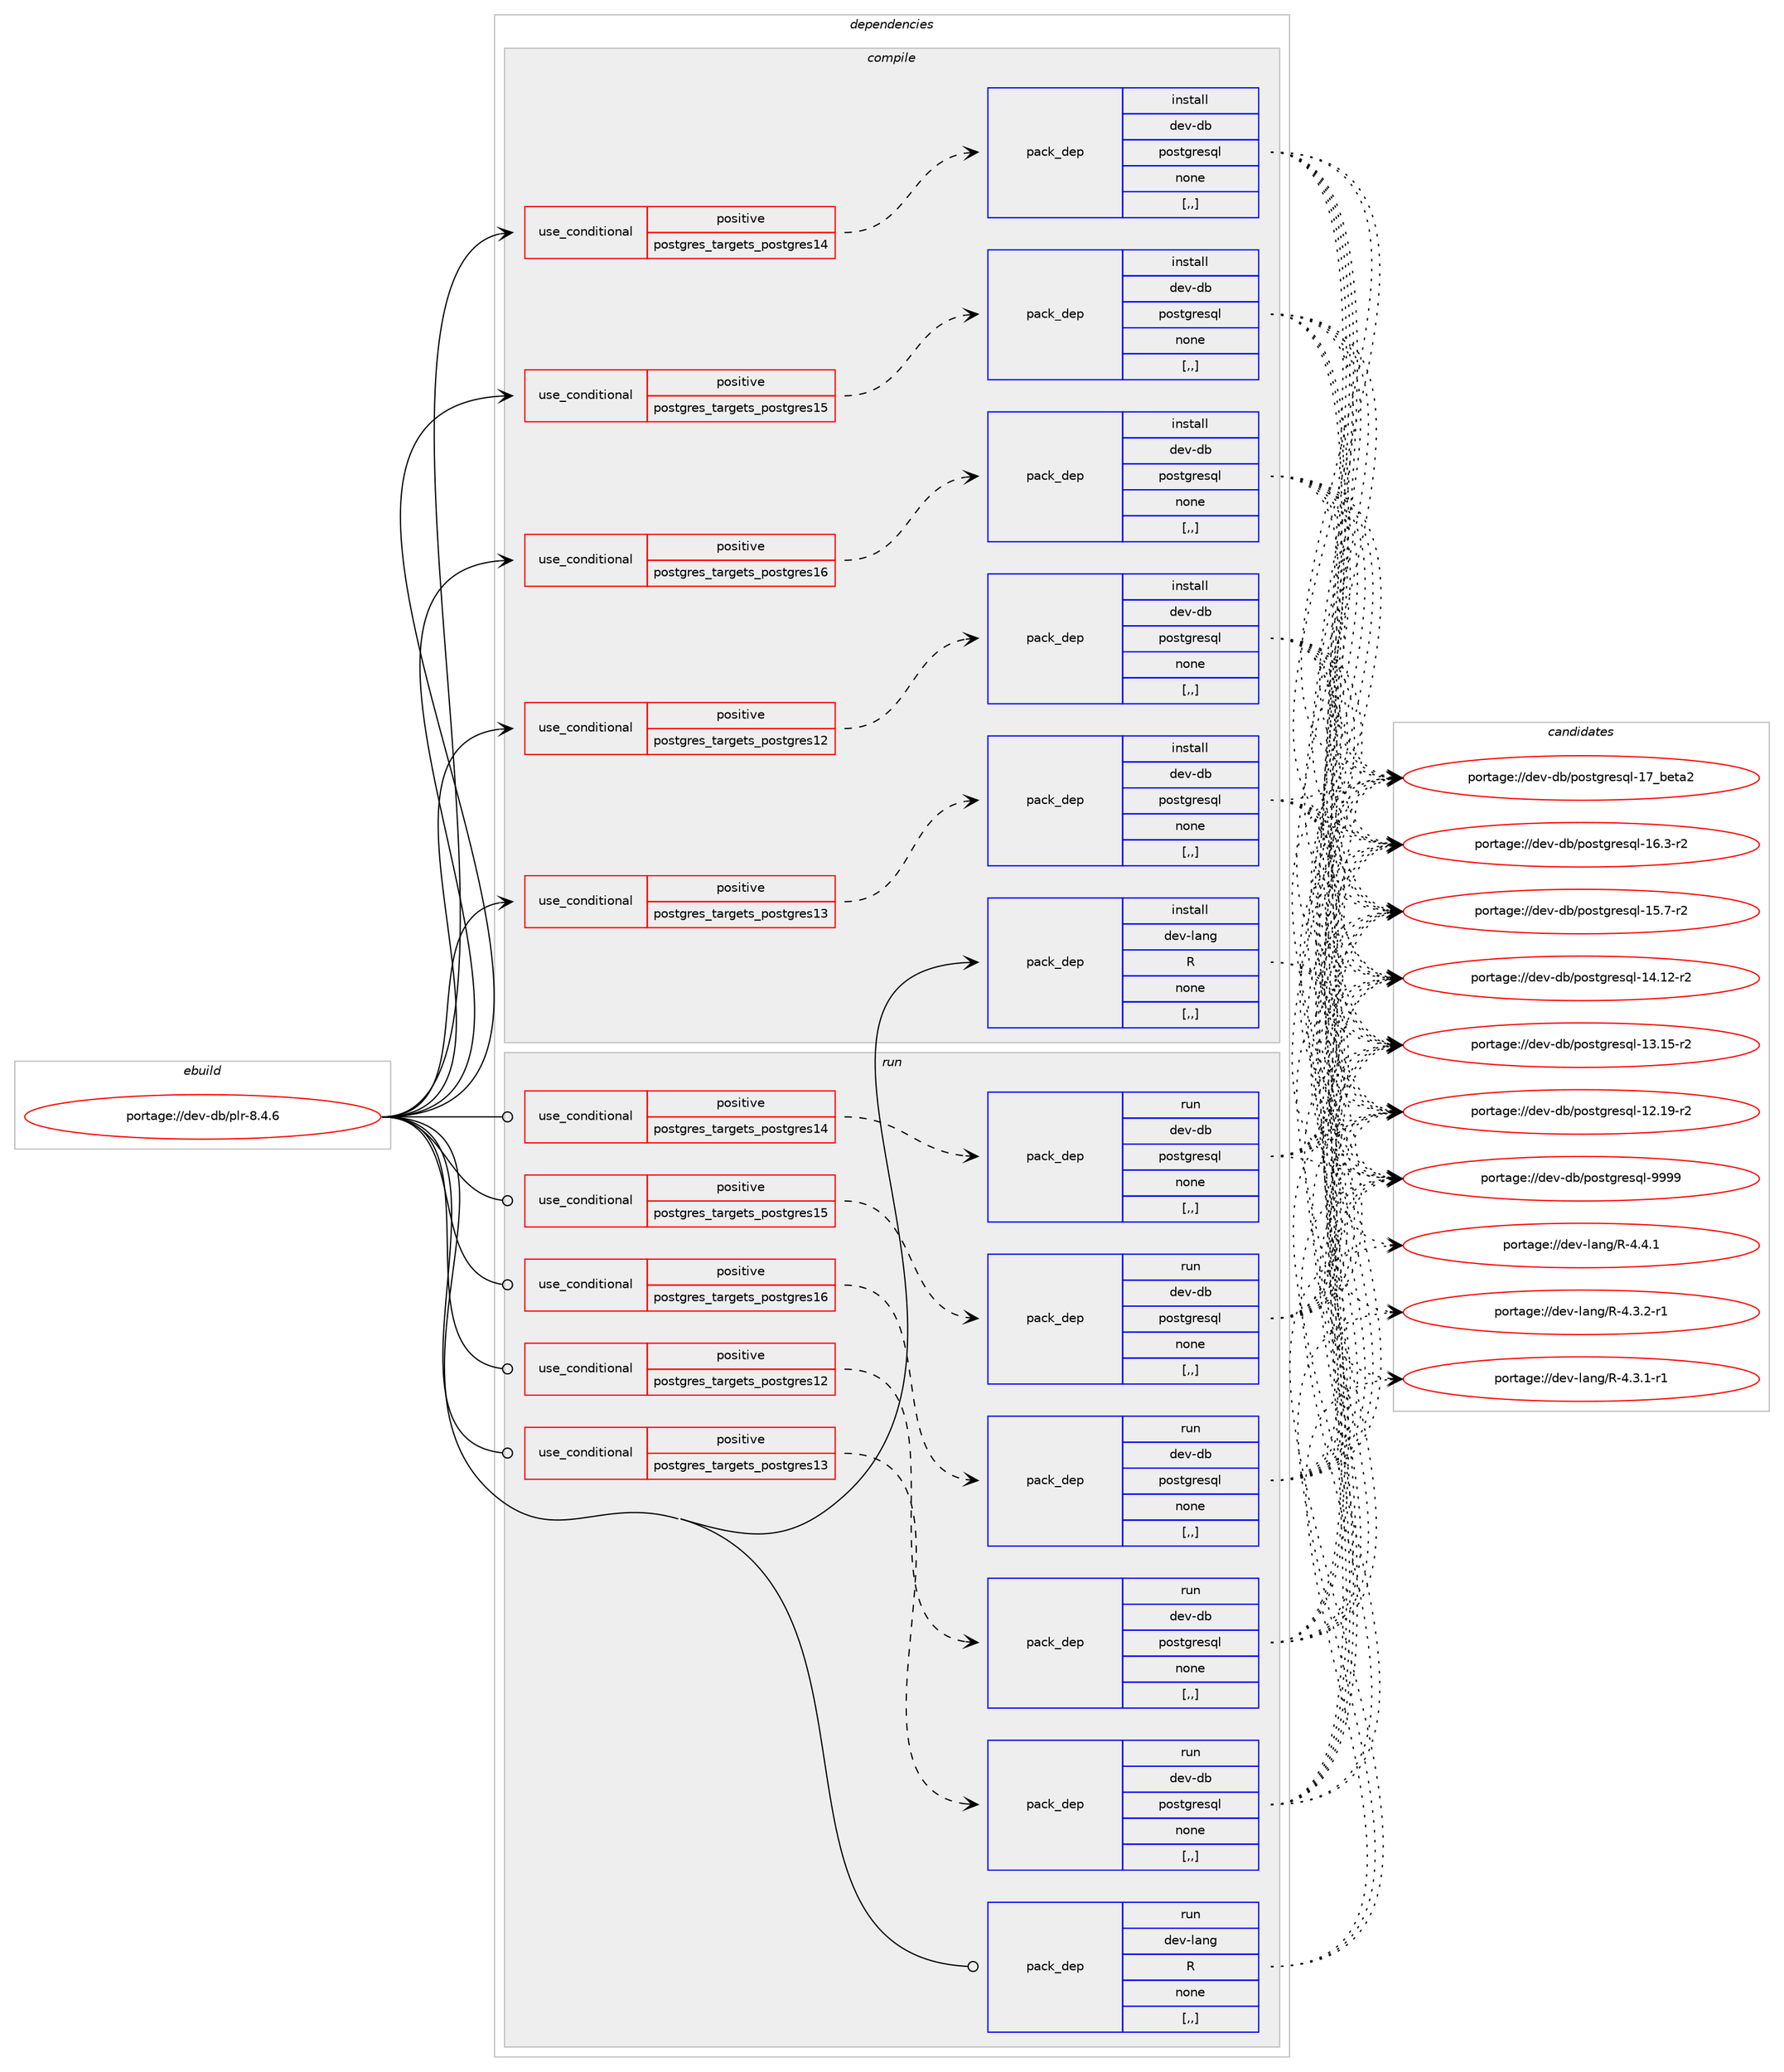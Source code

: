 digraph prolog {

# *************
# Graph options
# *************

newrank=true;
concentrate=true;
compound=true;
graph [rankdir=LR,fontname=Helvetica,fontsize=10,ranksep=1.5];#, ranksep=2.5, nodesep=0.2];
edge  [arrowhead=vee];
node  [fontname=Helvetica,fontsize=10];

# **********
# The ebuild
# **********

subgraph cluster_leftcol {
color=gray;
label=<<i>ebuild</i>>;
id [label="portage://dev-db/plr-8.4.6", color=red, width=4, href="../dev-db/plr-8.4.6.svg"];
}

# ****************
# The dependencies
# ****************

subgraph cluster_midcol {
color=gray;
label=<<i>dependencies</i>>;
subgraph cluster_compile {
fillcolor="#eeeeee";
style=filled;
label=<<i>compile</i>>;
subgraph cond18231 {
dependency69820 [label=<<TABLE BORDER="0" CELLBORDER="1" CELLSPACING="0" CELLPADDING="4"><TR><TD ROWSPAN="3" CELLPADDING="10">use_conditional</TD></TR><TR><TD>positive</TD></TR><TR><TD>postgres_targets_postgres12</TD></TR></TABLE>>, shape=none, color=red];
subgraph pack50639 {
dependency69821 [label=<<TABLE BORDER="0" CELLBORDER="1" CELLSPACING="0" CELLPADDING="4" WIDTH="220"><TR><TD ROWSPAN="6" CELLPADDING="30">pack_dep</TD></TR><TR><TD WIDTH="110">install</TD></TR><TR><TD>dev-db</TD></TR><TR><TD>postgresql</TD></TR><TR><TD>none</TD></TR><TR><TD>[,,]</TD></TR></TABLE>>, shape=none, color=blue];
}
dependency69820:e -> dependency69821:w [weight=20,style="dashed",arrowhead="vee"];
}
id:e -> dependency69820:w [weight=20,style="solid",arrowhead="vee"];
subgraph cond18232 {
dependency69822 [label=<<TABLE BORDER="0" CELLBORDER="1" CELLSPACING="0" CELLPADDING="4"><TR><TD ROWSPAN="3" CELLPADDING="10">use_conditional</TD></TR><TR><TD>positive</TD></TR><TR><TD>postgres_targets_postgres13</TD></TR></TABLE>>, shape=none, color=red];
subgraph pack50640 {
dependency69823 [label=<<TABLE BORDER="0" CELLBORDER="1" CELLSPACING="0" CELLPADDING="4" WIDTH="220"><TR><TD ROWSPAN="6" CELLPADDING="30">pack_dep</TD></TR><TR><TD WIDTH="110">install</TD></TR><TR><TD>dev-db</TD></TR><TR><TD>postgresql</TD></TR><TR><TD>none</TD></TR><TR><TD>[,,]</TD></TR></TABLE>>, shape=none, color=blue];
}
dependency69822:e -> dependency69823:w [weight=20,style="dashed",arrowhead="vee"];
}
id:e -> dependency69822:w [weight=20,style="solid",arrowhead="vee"];
subgraph cond18233 {
dependency69824 [label=<<TABLE BORDER="0" CELLBORDER="1" CELLSPACING="0" CELLPADDING="4"><TR><TD ROWSPAN="3" CELLPADDING="10">use_conditional</TD></TR><TR><TD>positive</TD></TR><TR><TD>postgres_targets_postgres14</TD></TR></TABLE>>, shape=none, color=red];
subgraph pack50641 {
dependency69825 [label=<<TABLE BORDER="0" CELLBORDER="1" CELLSPACING="0" CELLPADDING="4" WIDTH="220"><TR><TD ROWSPAN="6" CELLPADDING="30">pack_dep</TD></TR><TR><TD WIDTH="110">install</TD></TR><TR><TD>dev-db</TD></TR><TR><TD>postgresql</TD></TR><TR><TD>none</TD></TR><TR><TD>[,,]</TD></TR></TABLE>>, shape=none, color=blue];
}
dependency69824:e -> dependency69825:w [weight=20,style="dashed",arrowhead="vee"];
}
id:e -> dependency69824:w [weight=20,style="solid",arrowhead="vee"];
subgraph cond18234 {
dependency69826 [label=<<TABLE BORDER="0" CELLBORDER="1" CELLSPACING="0" CELLPADDING="4"><TR><TD ROWSPAN="3" CELLPADDING="10">use_conditional</TD></TR><TR><TD>positive</TD></TR><TR><TD>postgres_targets_postgres15</TD></TR></TABLE>>, shape=none, color=red];
subgraph pack50642 {
dependency69827 [label=<<TABLE BORDER="0" CELLBORDER="1" CELLSPACING="0" CELLPADDING="4" WIDTH="220"><TR><TD ROWSPAN="6" CELLPADDING="30">pack_dep</TD></TR><TR><TD WIDTH="110">install</TD></TR><TR><TD>dev-db</TD></TR><TR><TD>postgresql</TD></TR><TR><TD>none</TD></TR><TR><TD>[,,]</TD></TR></TABLE>>, shape=none, color=blue];
}
dependency69826:e -> dependency69827:w [weight=20,style="dashed",arrowhead="vee"];
}
id:e -> dependency69826:w [weight=20,style="solid",arrowhead="vee"];
subgraph cond18235 {
dependency69828 [label=<<TABLE BORDER="0" CELLBORDER="1" CELLSPACING="0" CELLPADDING="4"><TR><TD ROWSPAN="3" CELLPADDING="10">use_conditional</TD></TR><TR><TD>positive</TD></TR><TR><TD>postgres_targets_postgres16</TD></TR></TABLE>>, shape=none, color=red];
subgraph pack50643 {
dependency69829 [label=<<TABLE BORDER="0" CELLBORDER="1" CELLSPACING="0" CELLPADDING="4" WIDTH="220"><TR><TD ROWSPAN="6" CELLPADDING="30">pack_dep</TD></TR><TR><TD WIDTH="110">install</TD></TR><TR><TD>dev-db</TD></TR><TR><TD>postgresql</TD></TR><TR><TD>none</TD></TR><TR><TD>[,,]</TD></TR></TABLE>>, shape=none, color=blue];
}
dependency69828:e -> dependency69829:w [weight=20,style="dashed",arrowhead="vee"];
}
id:e -> dependency69828:w [weight=20,style="solid",arrowhead="vee"];
subgraph pack50644 {
dependency69830 [label=<<TABLE BORDER="0" CELLBORDER="1" CELLSPACING="0" CELLPADDING="4" WIDTH="220"><TR><TD ROWSPAN="6" CELLPADDING="30">pack_dep</TD></TR><TR><TD WIDTH="110">install</TD></TR><TR><TD>dev-lang</TD></TR><TR><TD>R</TD></TR><TR><TD>none</TD></TR><TR><TD>[,,]</TD></TR></TABLE>>, shape=none, color=blue];
}
id:e -> dependency69830:w [weight=20,style="solid",arrowhead="vee"];
}
subgraph cluster_compileandrun {
fillcolor="#eeeeee";
style=filled;
label=<<i>compile and run</i>>;
}
subgraph cluster_run {
fillcolor="#eeeeee";
style=filled;
label=<<i>run</i>>;
subgraph cond18236 {
dependency69831 [label=<<TABLE BORDER="0" CELLBORDER="1" CELLSPACING="0" CELLPADDING="4"><TR><TD ROWSPAN="3" CELLPADDING="10">use_conditional</TD></TR><TR><TD>positive</TD></TR><TR><TD>postgres_targets_postgres12</TD></TR></TABLE>>, shape=none, color=red];
subgraph pack50645 {
dependency69832 [label=<<TABLE BORDER="0" CELLBORDER="1" CELLSPACING="0" CELLPADDING="4" WIDTH="220"><TR><TD ROWSPAN="6" CELLPADDING="30">pack_dep</TD></TR><TR><TD WIDTH="110">run</TD></TR><TR><TD>dev-db</TD></TR><TR><TD>postgresql</TD></TR><TR><TD>none</TD></TR><TR><TD>[,,]</TD></TR></TABLE>>, shape=none, color=blue];
}
dependency69831:e -> dependency69832:w [weight=20,style="dashed",arrowhead="vee"];
}
id:e -> dependency69831:w [weight=20,style="solid",arrowhead="odot"];
subgraph cond18237 {
dependency69833 [label=<<TABLE BORDER="0" CELLBORDER="1" CELLSPACING="0" CELLPADDING="4"><TR><TD ROWSPAN="3" CELLPADDING="10">use_conditional</TD></TR><TR><TD>positive</TD></TR><TR><TD>postgres_targets_postgres13</TD></TR></TABLE>>, shape=none, color=red];
subgraph pack50646 {
dependency69834 [label=<<TABLE BORDER="0" CELLBORDER="1" CELLSPACING="0" CELLPADDING="4" WIDTH="220"><TR><TD ROWSPAN="6" CELLPADDING="30">pack_dep</TD></TR><TR><TD WIDTH="110">run</TD></TR><TR><TD>dev-db</TD></TR><TR><TD>postgresql</TD></TR><TR><TD>none</TD></TR><TR><TD>[,,]</TD></TR></TABLE>>, shape=none, color=blue];
}
dependency69833:e -> dependency69834:w [weight=20,style="dashed",arrowhead="vee"];
}
id:e -> dependency69833:w [weight=20,style="solid",arrowhead="odot"];
subgraph cond18238 {
dependency69835 [label=<<TABLE BORDER="0" CELLBORDER="1" CELLSPACING="0" CELLPADDING="4"><TR><TD ROWSPAN="3" CELLPADDING="10">use_conditional</TD></TR><TR><TD>positive</TD></TR><TR><TD>postgres_targets_postgres14</TD></TR></TABLE>>, shape=none, color=red];
subgraph pack50647 {
dependency69836 [label=<<TABLE BORDER="0" CELLBORDER="1" CELLSPACING="0" CELLPADDING="4" WIDTH="220"><TR><TD ROWSPAN="6" CELLPADDING="30">pack_dep</TD></TR><TR><TD WIDTH="110">run</TD></TR><TR><TD>dev-db</TD></TR><TR><TD>postgresql</TD></TR><TR><TD>none</TD></TR><TR><TD>[,,]</TD></TR></TABLE>>, shape=none, color=blue];
}
dependency69835:e -> dependency69836:w [weight=20,style="dashed",arrowhead="vee"];
}
id:e -> dependency69835:w [weight=20,style="solid",arrowhead="odot"];
subgraph cond18239 {
dependency69837 [label=<<TABLE BORDER="0" CELLBORDER="1" CELLSPACING="0" CELLPADDING="4"><TR><TD ROWSPAN="3" CELLPADDING="10">use_conditional</TD></TR><TR><TD>positive</TD></TR><TR><TD>postgres_targets_postgres15</TD></TR></TABLE>>, shape=none, color=red];
subgraph pack50648 {
dependency69838 [label=<<TABLE BORDER="0" CELLBORDER="1" CELLSPACING="0" CELLPADDING="4" WIDTH="220"><TR><TD ROWSPAN="6" CELLPADDING="30">pack_dep</TD></TR><TR><TD WIDTH="110">run</TD></TR><TR><TD>dev-db</TD></TR><TR><TD>postgresql</TD></TR><TR><TD>none</TD></TR><TR><TD>[,,]</TD></TR></TABLE>>, shape=none, color=blue];
}
dependency69837:e -> dependency69838:w [weight=20,style="dashed",arrowhead="vee"];
}
id:e -> dependency69837:w [weight=20,style="solid",arrowhead="odot"];
subgraph cond18240 {
dependency69839 [label=<<TABLE BORDER="0" CELLBORDER="1" CELLSPACING="0" CELLPADDING="4"><TR><TD ROWSPAN="3" CELLPADDING="10">use_conditional</TD></TR><TR><TD>positive</TD></TR><TR><TD>postgres_targets_postgres16</TD></TR></TABLE>>, shape=none, color=red];
subgraph pack50649 {
dependency69840 [label=<<TABLE BORDER="0" CELLBORDER="1" CELLSPACING="0" CELLPADDING="4" WIDTH="220"><TR><TD ROWSPAN="6" CELLPADDING="30">pack_dep</TD></TR><TR><TD WIDTH="110">run</TD></TR><TR><TD>dev-db</TD></TR><TR><TD>postgresql</TD></TR><TR><TD>none</TD></TR><TR><TD>[,,]</TD></TR></TABLE>>, shape=none, color=blue];
}
dependency69839:e -> dependency69840:w [weight=20,style="dashed",arrowhead="vee"];
}
id:e -> dependency69839:w [weight=20,style="solid",arrowhead="odot"];
subgraph pack50650 {
dependency69841 [label=<<TABLE BORDER="0" CELLBORDER="1" CELLSPACING="0" CELLPADDING="4" WIDTH="220"><TR><TD ROWSPAN="6" CELLPADDING="30">pack_dep</TD></TR><TR><TD WIDTH="110">run</TD></TR><TR><TD>dev-lang</TD></TR><TR><TD>R</TD></TR><TR><TD>none</TD></TR><TR><TD>[,,]</TD></TR></TABLE>>, shape=none, color=blue];
}
id:e -> dependency69841:w [weight=20,style="solid",arrowhead="odot"];
}
}

# **************
# The candidates
# **************

subgraph cluster_choices {
rank=same;
color=gray;
label=<<i>candidates</i>>;

subgraph choice50639 {
color=black;
nodesep=1;
choice1001011184510098471121111151161031141011151131084557575757 [label="portage://dev-db/postgresql-9999", color=red, width=4,href="../dev-db/postgresql-9999.svg"];
choice10010111845100984711211111511610311410111511310845495595981011169750 [label="portage://dev-db/postgresql-17_beta2", color=red, width=4,href="../dev-db/postgresql-17_beta2.svg"];
choice10010111845100984711211111511610311410111511310845495446514511450 [label="portage://dev-db/postgresql-16.3-r2", color=red, width=4,href="../dev-db/postgresql-16.3-r2.svg"];
choice10010111845100984711211111511610311410111511310845495346554511450 [label="portage://dev-db/postgresql-15.7-r2", color=red, width=4,href="../dev-db/postgresql-15.7-r2.svg"];
choice1001011184510098471121111151161031141011151131084549524649504511450 [label="portage://dev-db/postgresql-14.12-r2", color=red, width=4,href="../dev-db/postgresql-14.12-r2.svg"];
choice1001011184510098471121111151161031141011151131084549514649534511450 [label="portage://dev-db/postgresql-13.15-r2", color=red, width=4,href="../dev-db/postgresql-13.15-r2.svg"];
choice1001011184510098471121111151161031141011151131084549504649574511450 [label="portage://dev-db/postgresql-12.19-r2", color=red, width=4,href="../dev-db/postgresql-12.19-r2.svg"];
dependency69821:e -> choice1001011184510098471121111151161031141011151131084557575757:w [style=dotted,weight="100"];
dependency69821:e -> choice10010111845100984711211111511610311410111511310845495595981011169750:w [style=dotted,weight="100"];
dependency69821:e -> choice10010111845100984711211111511610311410111511310845495446514511450:w [style=dotted,weight="100"];
dependency69821:e -> choice10010111845100984711211111511610311410111511310845495346554511450:w [style=dotted,weight="100"];
dependency69821:e -> choice1001011184510098471121111151161031141011151131084549524649504511450:w [style=dotted,weight="100"];
dependency69821:e -> choice1001011184510098471121111151161031141011151131084549514649534511450:w [style=dotted,weight="100"];
dependency69821:e -> choice1001011184510098471121111151161031141011151131084549504649574511450:w [style=dotted,weight="100"];
}
subgraph choice50640 {
color=black;
nodesep=1;
choice1001011184510098471121111151161031141011151131084557575757 [label="portage://dev-db/postgresql-9999", color=red, width=4,href="../dev-db/postgresql-9999.svg"];
choice10010111845100984711211111511610311410111511310845495595981011169750 [label="portage://dev-db/postgresql-17_beta2", color=red, width=4,href="../dev-db/postgresql-17_beta2.svg"];
choice10010111845100984711211111511610311410111511310845495446514511450 [label="portage://dev-db/postgresql-16.3-r2", color=red, width=4,href="../dev-db/postgresql-16.3-r2.svg"];
choice10010111845100984711211111511610311410111511310845495346554511450 [label="portage://dev-db/postgresql-15.7-r2", color=red, width=4,href="../dev-db/postgresql-15.7-r2.svg"];
choice1001011184510098471121111151161031141011151131084549524649504511450 [label="portage://dev-db/postgresql-14.12-r2", color=red, width=4,href="../dev-db/postgresql-14.12-r2.svg"];
choice1001011184510098471121111151161031141011151131084549514649534511450 [label="portage://dev-db/postgresql-13.15-r2", color=red, width=4,href="../dev-db/postgresql-13.15-r2.svg"];
choice1001011184510098471121111151161031141011151131084549504649574511450 [label="portage://dev-db/postgresql-12.19-r2", color=red, width=4,href="../dev-db/postgresql-12.19-r2.svg"];
dependency69823:e -> choice1001011184510098471121111151161031141011151131084557575757:w [style=dotted,weight="100"];
dependency69823:e -> choice10010111845100984711211111511610311410111511310845495595981011169750:w [style=dotted,weight="100"];
dependency69823:e -> choice10010111845100984711211111511610311410111511310845495446514511450:w [style=dotted,weight="100"];
dependency69823:e -> choice10010111845100984711211111511610311410111511310845495346554511450:w [style=dotted,weight="100"];
dependency69823:e -> choice1001011184510098471121111151161031141011151131084549524649504511450:w [style=dotted,weight="100"];
dependency69823:e -> choice1001011184510098471121111151161031141011151131084549514649534511450:w [style=dotted,weight="100"];
dependency69823:e -> choice1001011184510098471121111151161031141011151131084549504649574511450:w [style=dotted,weight="100"];
}
subgraph choice50641 {
color=black;
nodesep=1;
choice1001011184510098471121111151161031141011151131084557575757 [label="portage://dev-db/postgresql-9999", color=red, width=4,href="../dev-db/postgresql-9999.svg"];
choice10010111845100984711211111511610311410111511310845495595981011169750 [label="portage://dev-db/postgresql-17_beta2", color=red, width=4,href="../dev-db/postgresql-17_beta2.svg"];
choice10010111845100984711211111511610311410111511310845495446514511450 [label="portage://dev-db/postgresql-16.3-r2", color=red, width=4,href="../dev-db/postgresql-16.3-r2.svg"];
choice10010111845100984711211111511610311410111511310845495346554511450 [label="portage://dev-db/postgresql-15.7-r2", color=red, width=4,href="../dev-db/postgresql-15.7-r2.svg"];
choice1001011184510098471121111151161031141011151131084549524649504511450 [label="portage://dev-db/postgresql-14.12-r2", color=red, width=4,href="../dev-db/postgresql-14.12-r2.svg"];
choice1001011184510098471121111151161031141011151131084549514649534511450 [label="portage://dev-db/postgresql-13.15-r2", color=red, width=4,href="../dev-db/postgresql-13.15-r2.svg"];
choice1001011184510098471121111151161031141011151131084549504649574511450 [label="portage://dev-db/postgresql-12.19-r2", color=red, width=4,href="../dev-db/postgresql-12.19-r2.svg"];
dependency69825:e -> choice1001011184510098471121111151161031141011151131084557575757:w [style=dotted,weight="100"];
dependency69825:e -> choice10010111845100984711211111511610311410111511310845495595981011169750:w [style=dotted,weight="100"];
dependency69825:e -> choice10010111845100984711211111511610311410111511310845495446514511450:w [style=dotted,weight="100"];
dependency69825:e -> choice10010111845100984711211111511610311410111511310845495346554511450:w [style=dotted,weight="100"];
dependency69825:e -> choice1001011184510098471121111151161031141011151131084549524649504511450:w [style=dotted,weight="100"];
dependency69825:e -> choice1001011184510098471121111151161031141011151131084549514649534511450:w [style=dotted,weight="100"];
dependency69825:e -> choice1001011184510098471121111151161031141011151131084549504649574511450:w [style=dotted,weight="100"];
}
subgraph choice50642 {
color=black;
nodesep=1;
choice1001011184510098471121111151161031141011151131084557575757 [label="portage://dev-db/postgresql-9999", color=red, width=4,href="../dev-db/postgresql-9999.svg"];
choice10010111845100984711211111511610311410111511310845495595981011169750 [label="portage://dev-db/postgresql-17_beta2", color=red, width=4,href="../dev-db/postgresql-17_beta2.svg"];
choice10010111845100984711211111511610311410111511310845495446514511450 [label="portage://dev-db/postgresql-16.3-r2", color=red, width=4,href="../dev-db/postgresql-16.3-r2.svg"];
choice10010111845100984711211111511610311410111511310845495346554511450 [label="portage://dev-db/postgresql-15.7-r2", color=red, width=4,href="../dev-db/postgresql-15.7-r2.svg"];
choice1001011184510098471121111151161031141011151131084549524649504511450 [label="portage://dev-db/postgresql-14.12-r2", color=red, width=4,href="../dev-db/postgresql-14.12-r2.svg"];
choice1001011184510098471121111151161031141011151131084549514649534511450 [label="portage://dev-db/postgresql-13.15-r2", color=red, width=4,href="../dev-db/postgresql-13.15-r2.svg"];
choice1001011184510098471121111151161031141011151131084549504649574511450 [label="portage://dev-db/postgresql-12.19-r2", color=red, width=4,href="../dev-db/postgresql-12.19-r2.svg"];
dependency69827:e -> choice1001011184510098471121111151161031141011151131084557575757:w [style=dotted,weight="100"];
dependency69827:e -> choice10010111845100984711211111511610311410111511310845495595981011169750:w [style=dotted,weight="100"];
dependency69827:e -> choice10010111845100984711211111511610311410111511310845495446514511450:w [style=dotted,weight="100"];
dependency69827:e -> choice10010111845100984711211111511610311410111511310845495346554511450:w [style=dotted,weight="100"];
dependency69827:e -> choice1001011184510098471121111151161031141011151131084549524649504511450:w [style=dotted,weight="100"];
dependency69827:e -> choice1001011184510098471121111151161031141011151131084549514649534511450:w [style=dotted,weight="100"];
dependency69827:e -> choice1001011184510098471121111151161031141011151131084549504649574511450:w [style=dotted,weight="100"];
}
subgraph choice50643 {
color=black;
nodesep=1;
choice1001011184510098471121111151161031141011151131084557575757 [label="portage://dev-db/postgresql-9999", color=red, width=4,href="../dev-db/postgresql-9999.svg"];
choice10010111845100984711211111511610311410111511310845495595981011169750 [label="portage://dev-db/postgresql-17_beta2", color=red, width=4,href="../dev-db/postgresql-17_beta2.svg"];
choice10010111845100984711211111511610311410111511310845495446514511450 [label="portage://dev-db/postgresql-16.3-r2", color=red, width=4,href="../dev-db/postgresql-16.3-r2.svg"];
choice10010111845100984711211111511610311410111511310845495346554511450 [label="portage://dev-db/postgresql-15.7-r2", color=red, width=4,href="../dev-db/postgresql-15.7-r2.svg"];
choice1001011184510098471121111151161031141011151131084549524649504511450 [label="portage://dev-db/postgresql-14.12-r2", color=red, width=4,href="../dev-db/postgresql-14.12-r2.svg"];
choice1001011184510098471121111151161031141011151131084549514649534511450 [label="portage://dev-db/postgresql-13.15-r2", color=red, width=4,href="../dev-db/postgresql-13.15-r2.svg"];
choice1001011184510098471121111151161031141011151131084549504649574511450 [label="portage://dev-db/postgresql-12.19-r2", color=red, width=4,href="../dev-db/postgresql-12.19-r2.svg"];
dependency69829:e -> choice1001011184510098471121111151161031141011151131084557575757:w [style=dotted,weight="100"];
dependency69829:e -> choice10010111845100984711211111511610311410111511310845495595981011169750:w [style=dotted,weight="100"];
dependency69829:e -> choice10010111845100984711211111511610311410111511310845495446514511450:w [style=dotted,weight="100"];
dependency69829:e -> choice10010111845100984711211111511610311410111511310845495346554511450:w [style=dotted,weight="100"];
dependency69829:e -> choice1001011184510098471121111151161031141011151131084549524649504511450:w [style=dotted,weight="100"];
dependency69829:e -> choice1001011184510098471121111151161031141011151131084549514649534511450:w [style=dotted,weight="100"];
dependency69829:e -> choice1001011184510098471121111151161031141011151131084549504649574511450:w [style=dotted,weight="100"];
}
subgraph choice50644 {
color=black;
nodesep=1;
choice10010111845108971101034782455246524649 [label="portage://dev-lang/R-4.4.1", color=red, width=4,href="../dev-lang/R-4.4.1.svg"];
choice100101118451089711010347824552465146504511449 [label="portage://dev-lang/R-4.3.2-r1", color=red, width=4,href="../dev-lang/R-4.3.2-r1.svg"];
choice100101118451089711010347824552465146494511449 [label="portage://dev-lang/R-4.3.1-r1", color=red, width=4,href="../dev-lang/R-4.3.1-r1.svg"];
dependency69830:e -> choice10010111845108971101034782455246524649:w [style=dotted,weight="100"];
dependency69830:e -> choice100101118451089711010347824552465146504511449:w [style=dotted,weight="100"];
dependency69830:e -> choice100101118451089711010347824552465146494511449:w [style=dotted,weight="100"];
}
subgraph choice50645 {
color=black;
nodesep=1;
choice1001011184510098471121111151161031141011151131084557575757 [label="portage://dev-db/postgresql-9999", color=red, width=4,href="../dev-db/postgresql-9999.svg"];
choice10010111845100984711211111511610311410111511310845495595981011169750 [label="portage://dev-db/postgresql-17_beta2", color=red, width=4,href="../dev-db/postgresql-17_beta2.svg"];
choice10010111845100984711211111511610311410111511310845495446514511450 [label="portage://dev-db/postgresql-16.3-r2", color=red, width=4,href="../dev-db/postgresql-16.3-r2.svg"];
choice10010111845100984711211111511610311410111511310845495346554511450 [label="portage://dev-db/postgresql-15.7-r2", color=red, width=4,href="../dev-db/postgresql-15.7-r2.svg"];
choice1001011184510098471121111151161031141011151131084549524649504511450 [label="portage://dev-db/postgresql-14.12-r2", color=red, width=4,href="../dev-db/postgresql-14.12-r2.svg"];
choice1001011184510098471121111151161031141011151131084549514649534511450 [label="portage://dev-db/postgresql-13.15-r2", color=red, width=4,href="../dev-db/postgresql-13.15-r2.svg"];
choice1001011184510098471121111151161031141011151131084549504649574511450 [label="portage://dev-db/postgresql-12.19-r2", color=red, width=4,href="../dev-db/postgresql-12.19-r2.svg"];
dependency69832:e -> choice1001011184510098471121111151161031141011151131084557575757:w [style=dotted,weight="100"];
dependency69832:e -> choice10010111845100984711211111511610311410111511310845495595981011169750:w [style=dotted,weight="100"];
dependency69832:e -> choice10010111845100984711211111511610311410111511310845495446514511450:w [style=dotted,weight="100"];
dependency69832:e -> choice10010111845100984711211111511610311410111511310845495346554511450:w [style=dotted,weight="100"];
dependency69832:e -> choice1001011184510098471121111151161031141011151131084549524649504511450:w [style=dotted,weight="100"];
dependency69832:e -> choice1001011184510098471121111151161031141011151131084549514649534511450:w [style=dotted,weight="100"];
dependency69832:e -> choice1001011184510098471121111151161031141011151131084549504649574511450:w [style=dotted,weight="100"];
}
subgraph choice50646 {
color=black;
nodesep=1;
choice1001011184510098471121111151161031141011151131084557575757 [label="portage://dev-db/postgresql-9999", color=red, width=4,href="../dev-db/postgresql-9999.svg"];
choice10010111845100984711211111511610311410111511310845495595981011169750 [label="portage://dev-db/postgresql-17_beta2", color=red, width=4,href="../dev-db/postgresql-17_beta2.svg"];
choice10010111845100984711211111511610311410111511310845495446514511450 [label="portage://dev-db/postgresql-16.3-r2", color=red, width=4,href="../dev-db/postgresql-16.3-r2.svg"];
choice10010111845100984711211111511610311410111511310845495346554511450 [label="portage://dev-db/postgresql-15.7-r2", color=red, width=4,href="../dev-db/postgresql-15.7-r2.svg"];
choice1001011184510098471121111151161031141011151131084549524649504511450 [label="portage://dev-db/postgresql-14.12-r2", color=red, width=4,href="../dev-db/postgresql-14.12-r2.svg"];
choice1001011184510098471121111151161031141011151131084549514649534511450 [label="portage://dev-db/postgresql-13.15-r2", color=red, width=4,href="../dev-db/postgresql-13.15-r2.svg"];
choice1001011184510098471121111151161031141011151131084549504649574511450 [label="portage://dev-db/postgresql-12.19-r2", color=red, width=4,href="../dev-db/postgresql-12.19-r2.svg"];
dependency69834:e -> choice1001011184510098471121111151161031141011151131084557575757:w [style=dotted,weight="100"];
dependency69834:e -> choice10010111845100984711211111511610311410111511310845495595981011169750:w [style=dotted,weight="100"];
dependency69834:e -> choice10010111845100984711211111511610311410111511310845495446514511450:w [style=dotted,weight="100"];
dependency69834:e -> choice10010111845100984711211111511610311410111511310845495346554511450:w [style=dotted,weight="100"];
dependency69834:e -> choice1001011184510098471121111151161031141011151131084549524649504511450:w [style=dotted,weight="100"];
dependency69834:e -> choice1001011184510098471121111151161031141011151131084549514649534511450:w [style=dotted,weight="100"];
dependency69834:e -> choice1001011184510098471121111151161031141011151131084549504649574511450:w [style=dotted,weight="100"];
}
subgraph choice50647 {
color=black;
nodesep=1;
choice1001011184510098471121111151161031141011151131084557575757 [label="portage://dev-db/postgresql-9999", color=red, width=4,href="../dev-db/postgresql-9999.svg"];
choice10010111845100984711211111511610311410111511310845495595981011169750 [label="portage://dev-db/postgresql-17_beta2", color=red, width=4,href="../dev-db/postgresql-17_beta2.svg"];
choice10010111845100984711211111511610311410111511310845495446514511450 [label="portage://dev-db/postgresql-16.3-r2", color=red, width=4,href="../dev-db/postgresql-16.3-r2.svg"];
choice10010111845100984711211111511610311410111511310845495346554511450 [label="portage://dev-db/postgresql-15.7-r2", color=red, width=4,href="../dev-db/postgresql-15.7-r2.svg"];
choice1001011184510098471121111151161031141011151131084549524649504511450 [label="portage://dev-db/postgresql-14.12-r2", color=red, width=4,href="../dev-db/postgresql-14.12-r2.svg"];
choice1001011184510098471121111151161031141011151131084549514649534511450 [label="portage://dev-db/postgresql-13.15-r2", color=red, width=4,href="../dev-db/postgresql-13.15-r2.svg"];
choice1001011184510098471121111151161031141011151131084549504649574511450 [label="portage://dev-db/postgresql-12.19-r2", color=red, width=4,href="../dev-db/postgresql-12.19-r2.svg"];
dependency69836:e -> choice1001011184510098471121111151161031141011151131084557575757:w [style=dotted,weight="100"];
dependency69836:e -> choice10010111845100984711211111511610311410111511310845495595981011169750:w [style=dotted,weight="100"];
dependency69836:e -> choice10010111845100984711211111511610311410111511310845495446514511450:w [style=dotted,weight="100"];
dependency69836:e -> choice10010111845100984711211111511610311410111511310845495346554511450:w [style=dotted,weight="100"];
dependency69836:e -> choice1001011184510098471121111151161031141011151131084549524649504511450:w [style=dotted,weight="100"];
dependency69836:e -> choice1001011184510098471121111151161031141011151131084549514649534511450:w [style=dotted,weight="100"];
dependency69836:e -> choice1001011184510098471121111151161031141011151131084549504649574511450:w [style=dotted,weight="100"];
}
subgraph choice50648 {
color=black;
nodesep=1;
choice1001011184510098471121111151161031141011151131084557575757 [label="portage://dev-db/postgresql-9999", color=red, width=4,href="../dev-db/postgresql-9999.svg"];
choice10010111845100984711211111511610311410111511310845495595981011169750 [label="portage://dev-db/postgresql-17_beta2", color=red, width=4,href="../dev-db/postgresql-17_beta2.svg"];
choice10010111845100984711211111511610311410111511310845495446514511450 [label="portage://dev-db/postgresql-16.3-r2", color=red, width=4,href="../dev-db/postgresql-16.3-r2.svg"];
choice10010111845100984711211111511610311410111511310845495346554511450 [label="portage://dev-db/postgresql-15.7-r2", color=red, width=4,href="../dev-db/postgresql-15.7-r2.svg"];
choice1001011184510098471121111151161031141011151131084549524649504511450 [label="portage://dev-db/postgresql-14.12-r2", color=red, width=4,href="../dev-db/postgresql-14.12-r2.svg"];
choice1001011184510098471121111151161031141011151131084549514649534511450 [label="portage://dev-db/postgresql-13.15-r2", color=red, width=4,href="../dev-db/postgresql-13.15-r2.svg"];
choice1001011184510098471121111151161031141011151131084549504649574511450 [label="portage://dev-db/postgresql-12.19-r2", color=red, width=4,href="../dev-db/postgresql-12.19-r2.svg"];
dependency69838:e -> choice1001011184510098471121111151161031141011151131084557575757:w [style=dotted,weight="100"];
dependency69838:e -> choice10010111845100984711211111511610311410111511310845495595981011169750:w [style=dotted,weight="100"];
dependency69838:e -> choice10010111845100984711211111511610311410111511310845495446514511450:w [style=dotted,weight="100"];
dependency69838:e -> choice10010111845100984711211111511610311410111511310845495346554511450:w [style=dotted,weight="100"];
dependency69838:e -> choice1001011184510098471121111151161031141011151131084549524649504511450:w [style=dotted,weight="100"];
dependency69838:e -> choice1001011184510098471121111151161031141011151131084549514649534511450:w [style=dotted,weight="100"];
dependency69838:e -> choice1001011184510098471121111151161031141011151131084549504649574511450:w [style=dotted,weight="100"];
}
subgraph choice50649 {
color=black;
nodesep=1;
choice1001011184510098471121111151161031141011151131084557575757 [label="portage://dev-db/postgresql-9999", color=red, width=4,href="../dev-db/postgresql-9999.svg"];
choice10010111845100984711211111511610311410111511310845495595981011169750 [label="portage://dev-db/postgresql-17_beta2", color=red, width=4,href="../dev-db/postgresql-17_beta2.svg"];
choice10010111845100984711211111511610311410111511310845495446514511450 [label="portage://dev-db/postgresql-16.3-r2", color=red, width=4,href="../dev-db/postgresql-16.3-r2.svg"];
choice10010111845100984711211111511610311410111511310845495346554511450 [label="portage://dev-db/postgresql-15.7-r2", color=red, width=4,href="../dev-db/postgresql-15.7-r2.svg"];
choice1001011184510098471121111151161031141011151131084549524649504511450 [label="portage://dev-db/postgresql-14.12-r2", color=red, width=4,href="../dev-db/postgresql-14.12-r2.svg"];
choice1001011184510098471121111151161031141011151131084549514649534511450 [label="portage://dev-db/postgresql-13.15-r2", color=red, width=4,href="../dev-db/postgresql-13.15-r2.svg"];
choice1001011184510098471121111151161031141011151131084549504649574511450 [label="portage://dev-db/postgresql-12.19-r2", color=red, width=4,href="../dev-db/postgresql-12.19-r2.svg"];
dependency69840:e -> choice1001011184510098471121111151161031141011151131084557575757:w [style=dotted,weight="100"];
dependency69840:e -> choice10010111845100984711211111511610311410111511310845495595981011169750:w [style=dotted,weight="100"];
dependency69840:e -> choice10010111845100984711211111511610311410111511310845495446514511450:w [style=dotted,weight="100"];
dependency69840:e -> choice10010111845100984711211111511610311410111511310845495346554511450:w [style=dotted,weight="100"];
dependency69840:e -> choice1001011184510098471121111151161031141011151131084549524649504511450:w [style=dotted,weight="100"];
dependency69840:e -> choice1001011184510098471121111151161031141011151131084549514649534511450:w [style=dotted,weight="100"];
dependency69840:e -> choice1001011184510098471121111151161031141011151131084549504649574511450:w [style=dotted,weight="100"];
}
subgraph choice50650 {
color=black;
nodesep=1;
choice10010111845108971101034782455246524649 [label="portage://dev-lang/R-4.4.1", color=red, width=4,href="../dev-lang/R-4.4.1.svg"];
choice100101118451089711010347824552465146504511449 [label="portage://dev-lang/R-4.3.2-r1", color=red, width=4,href="../dev-lang/R-4.3.2-r1.svg"];
choice100101118451089711010347824552465146494511449 [label="portage://dev-lang/R-4.3.1-r1", color=red, width=4,href="../dev-lang/R-4.3.1-r1.svg"];
dependency69841:e -> choice10010111845108971101034782455246524649:w [style=dotted,weight="100"];
dependency69841:e -> choice100101118451089711010347824552465146504511449:w [style=dotted,weight="100"];
dependency69841:e -> choice100101118451089711010347824552465146494511449:w [style=dotted,weight="100"];
}
}

}
